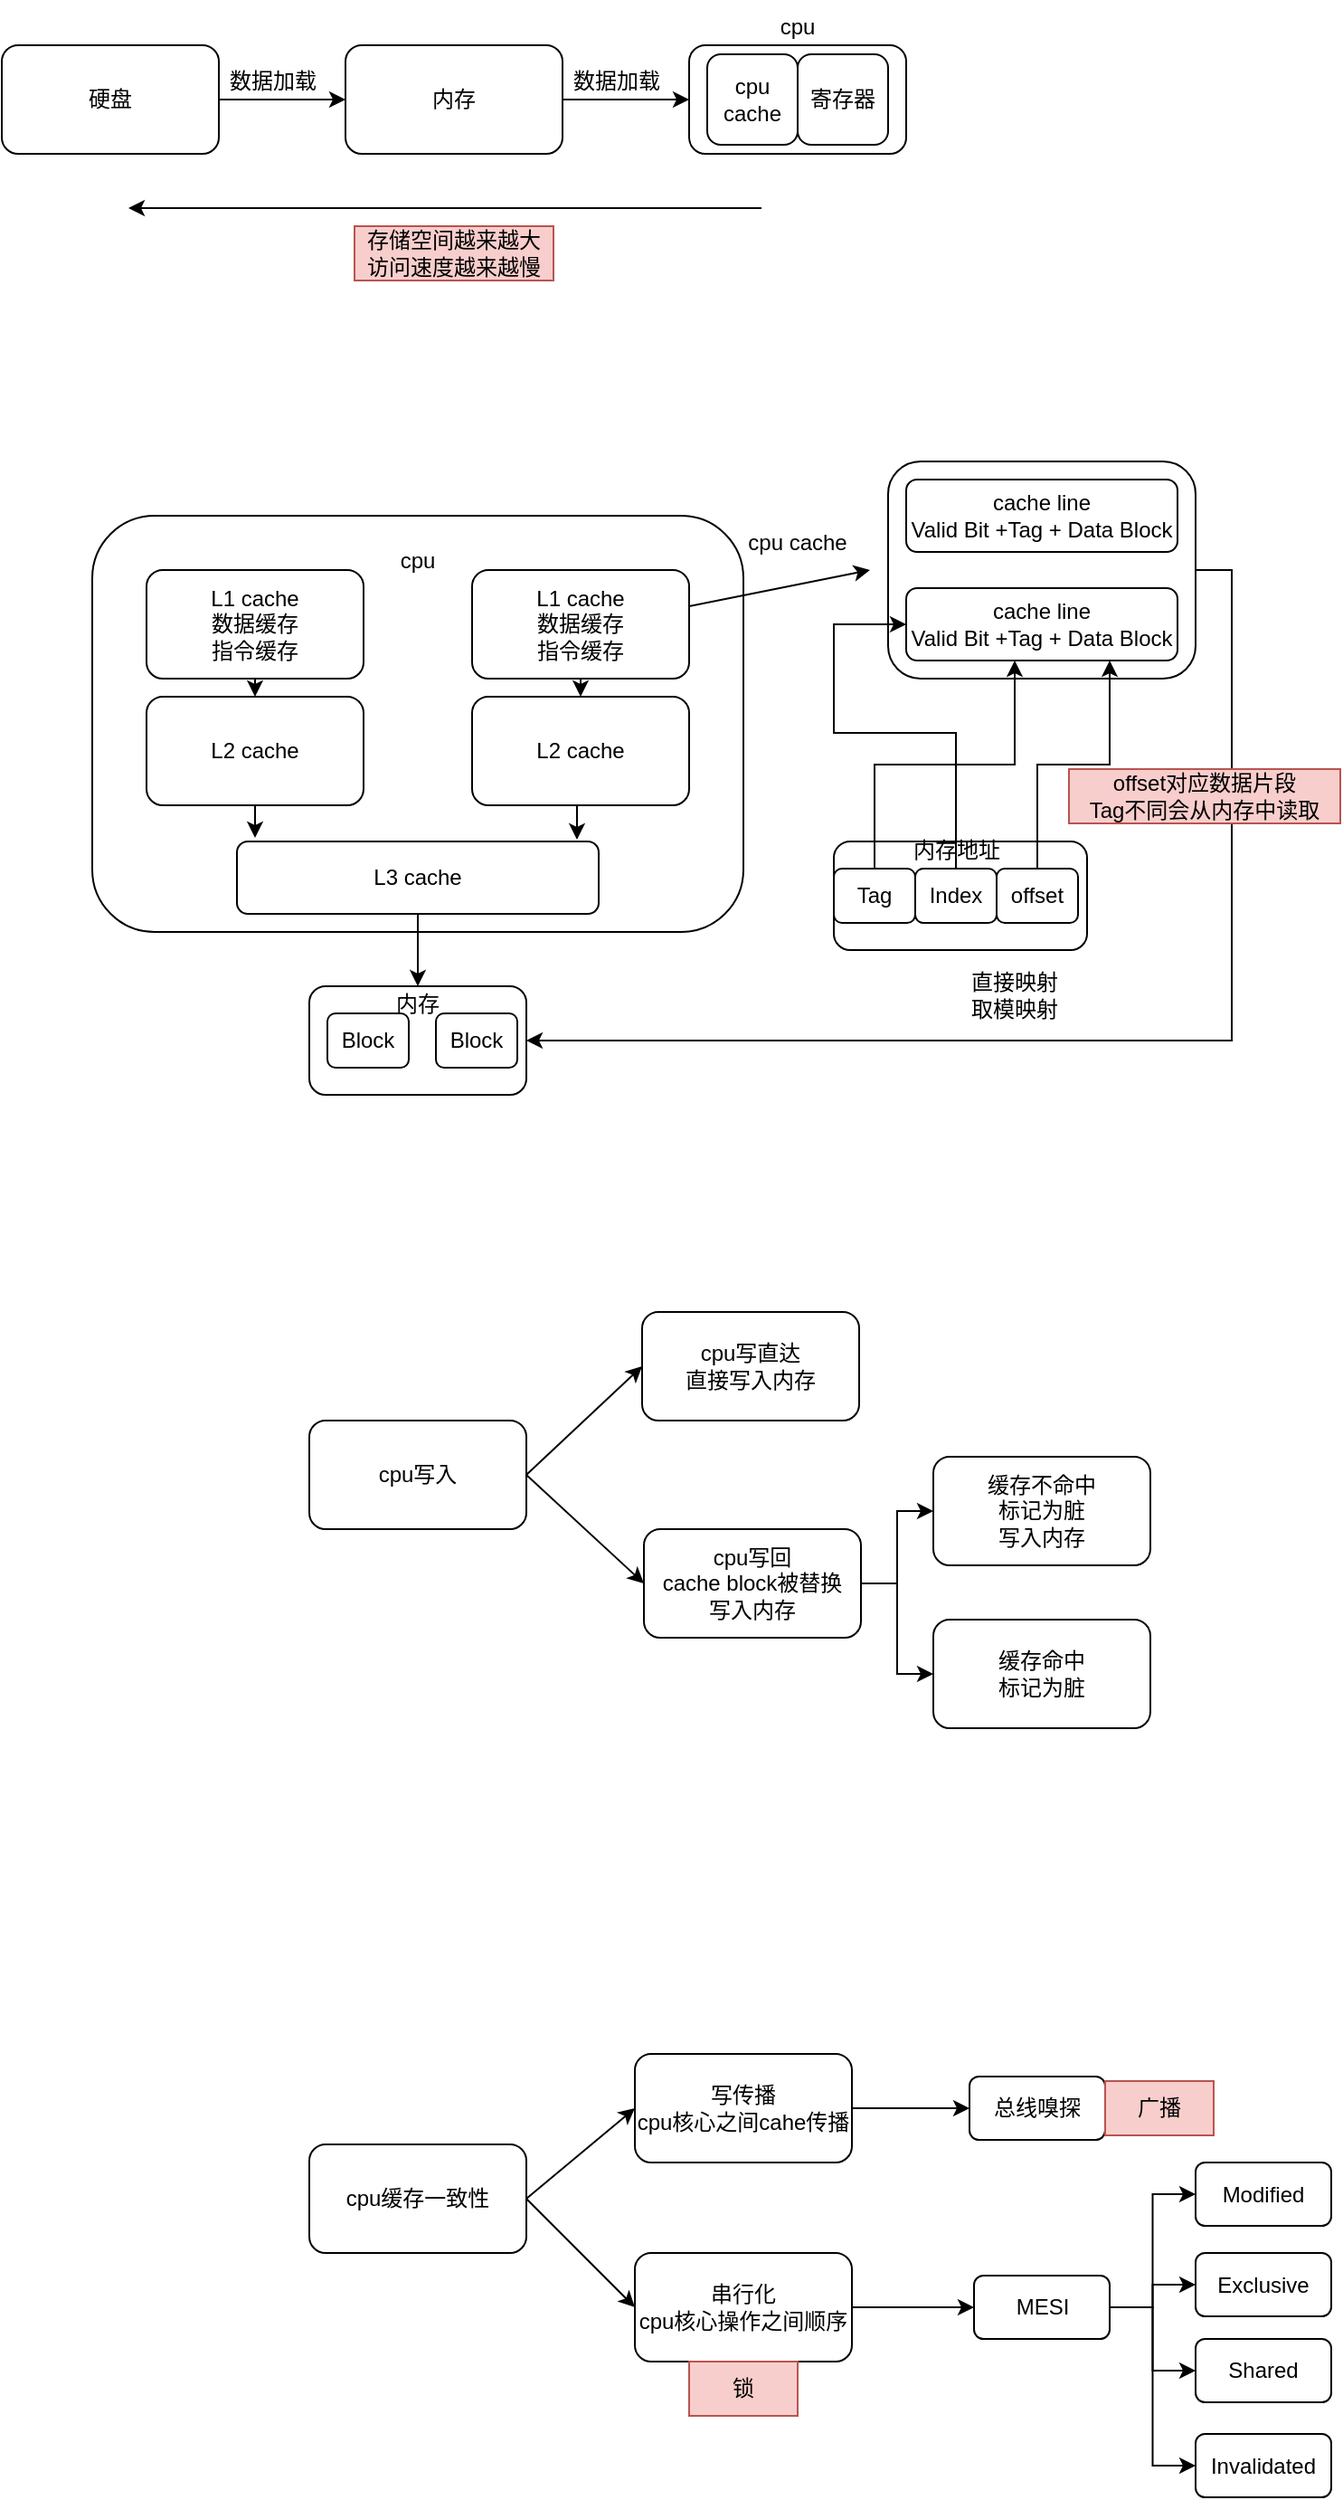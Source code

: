 <mxfile version="23.1.5" type="github">
  <diagram name="第 1 页" id="6GhYlpOtdUbrr685tgYN">
    <mxGraphModel dx="1026" dy="567" grid="1" gridSize="10" guides="1" tooltips="1" connect="1" arrows="1" fold="1" page="1" pageScale="1" pageWidth="827" pageHeight="1169" math="0" shadow="0">
      <root>
        <mxCell id="0" />
        <mxCell id="1" parent="0" />
        <mxCell id="o6KGrHuKZrv0jcu_rj-v-7" style="edgeStyle=orthogonalEdgeStyle;rounded=0;orthogonalLoop=1;jettySize=auto;html=1;exitX=1;exitY=0.5;exitDx=0;exitDy=0;" edge="1" parent="1" source="o6KGrHuKZrv0jcu_rj-v-1" target="o6KGrHuKZrv0jcu_rj-v-2">
          <mxGeometry relative="1" as="geometry" />
        </mxCell>
        <mxCell id="o6KGrHuKZrv0jcu_rj-v-1" value="硬盘" style="rounded=1;whiteSpace=wrap;html=1;" vertex="1" parent="1">
          <mxGeometry x="60" y="70" width="120" height="60" as="geometry" />
        </mxCell>
        <mxCell id="o6KGrHuKZrv0jcu_rj-v-9" style="edgeStyle=orthogonalEdgeStyle;rounded=0;orthogonalLoop=1;jettySize=auto;html=1;exitX=1;exitY=0.5;exitDx=0;exitDy=0;entryX=0;entryY=0.5;entryDx=0;entryDy=0;" edge="1" parent="1" source="o6KGrHuKZrv0jcu_rj-v-2" target="o6KGrHuKZrv0jcu_rj-v-3">
          <mxGeometry relative="1" as="geometry" />
        </mxCell>
        <mxCell id="o6KGrHuKZrv0jcu_rj-v-2" value="内存" style="rounded=1;whiteSpace=wrap;html=1;" vertex="1" parent="1">
          <mxGeometry x="250" y="70" width="120" height="60" as="geometry" />
        </mxCell>
        <mxCell id="o6KGrHuKZrv0jcu_rj-v-3" value="" style="rounded=1;whiteSpace=wrap;html=1;" vertex="1" parent="1">
          <mxGeometry x="440" y="70" width="120" height="60" as="geometry" />
        </mxCell>
        <mxCell id="o6KGrHuKZrv0jcu_rj-v-4" value="cpu&lt;br&gt;cache" style="rounded=1;whiteSpace=wrap;html=1;" vertex="1" parent="1">
          <mxGeometry x="450" y="75" width="50" height="50" as="geometry" />
        </mxCell>
        <mxCell id="o6KGrHuKZrv0jcu_rj-v-5" value="寄存器" style="rounded=1;whiteSpace=wrap;html=1;" vertex="1" parent="1">
          <mxGeometry x="500" y="75" width="50" height="50" as="geometry" />
        </mxCell>
        <mxCell id="o6KGrHuKZrv0jcu_rj-v-6" value="cpu" style="text;html=1;align=center;verticalAlign=middle;whiteSpace=wrap;rounded=0;" vertex="1" parent="1">
          <mxGeometry x="470" y="45" width="60" height="30" as="geometry" />
        </mxCell>
        <mxCell id="o6KGrHuKZrv0jcu_rj-v-8" value="数据加载" style="text;html=1;align=center;verticalAlign=middle;whiteSpace=wrap;rounded=0;" vertex="1" parent="1">
          <mxGeometry x="180" y="75" width="60" height="30" as="geometry" />
        </mxCell>
        <mxCell id="o6KGrHuKZrv0jcu_rj-v-10" value="数据加载" style="text;html=1;align=center;verticalAlign=middle;whiteSpace=wrap;rounded=0;" vertex="1" parent="1">
          <mxGeometry x="370" y="75" width="60" height="30" as="geometry" />
        </mxCell>
        <mxCell id="o6KGrHuKZrv0jcu_rj-v-13" value="" style="endArrow=classic;html=1;rounded=0;" edge="1" parent="1">
          <mxGeometry width="50" height="50" relative="1" as="geometry">
            <mxPoint x="480" y="160" as="sourcePoint" />
            <mxPoint x="130" y="160" as="targetPoint" />
          </mxGeometry>
        </mxCell>
        <mxCell id="o6KGrHuKZrv0jcu_rj-v-14" value="存储空间越来越大&lt;br&gt;访问速度越来越慢" style="text;html=1;align=center;verticalAlign=middle;whiteSpace=wrap;rounded=0;fillColor=#f8cecc;strokeColor=#b85450;" vertex="1" parent="1">
          <mxGeometry x="255" y="170" width="110" height="30" as="geometry" />
        </mxCell>
        <mxCell id="o6KGrHuKZrv0jcu_rj-v-15" value="" style="rounded=1;whiteSpace=wrap;html=1;" vertex="1" parent="1">
          <mxGeometry x="110" y="330" width="360" height="230" as="geometry" />
        </mxCell>
        <mxCell id="o6KGrHuKZrv0jcu_rj-v-21" style="edgeStyle=orthogonalEdgeStyle;rounded=0;orthogonalLoop=1;jettySize=auto;html=1;exitX=0.5;exitY=1;exitDx=0;exitDy=0;entryX=0.5;entryY=0;entryDx=0;entryDy=0;" edge="1" parent="1" source="o6KGrHuKZrv0jcu_rj-v-16" target="o6KGrHuKZrv0jcu_rj-v-18">
          <mxGeometry relative="1" as="geometry" />
        </mxCell>
        <mxCell id="o6KGrHuKZrv0jcu_rj-v-16" value="L1 cache&lt;br&gt;数据缓存&lt;br&gt;指令缓存" style="rounded=1;whiteSpace=wrap;html=1;" vertex="1" parent="1">
          <mxGeometry x="140" y="360" width="120" height="60" as="geometry" />
        </mxCell>
        <mxCell id="o6KGrHuKZrv0jcu_rj-v-22" style="edgeStyle=orthogonalEdgeStyle;rounded=0;orthogonalLoop=1;jettySize=auto;html=1;exitX=0.5;exitY=1;exitDx=0;exitDy=0;entryX=0.5;entryY=0;entryDx=0;entryDy=0;" edge="1" parent="1" source="o6KGrHuKZrv0jcu_rj-v-17" target="o6KGrHuKZrv0jcu_rj-v-19">
          <mxGeometry relative="1" as="geometry" />
        </mxCell>
        <mxCell id="o6KGrHuKZrv0jcu_rj-v-17" value="L1 cache&lt;br&gt;数据缓存&lt;br&gt;指令缓存" style="rounded=1;whiteSpace=wrap;html=1;" vertex="1" parent="1">
          <mxGeometry x="320" y="360" width="120" height="60" as="geometry" />
        </mxCell>
        <mxCell id="o6KGrHuKZrv0jcu_rj-v-18" value="L2 cache" style="rounded=1;whiteSpace=wrap;html=1;" vertex="1" parent="1">
          <mxGeometry x="140" y="430" width="120" height="60" as="geometry" />
        </mxCell>
        <mxCell id="o6KGrHuKZrv0jcu_rj-v-19" value="L2 cache" style="rounded=1;whiteSpace=wrap;html=1;" vertex="1" parent="1">
          <mxGeometry x="320" y="430" width="120" height="60" as="geometry" />
        </mxCell>
        <mxCell id="o6KGrHuKZrv0jcu_rj-v-32" style="edgeStyle=orthogonalEdgeStyle;rounded=0;orthogonalLoop=1;jettySize=auto;html=1;exitX=0.5;exitY=1;exitDx=0;exitDy=0;" edge="1" parent="1" source="o6KGrHuKZrv0jcu_rj-v-20">
          <mxGeometry relative="1" as="geometry">
            <mxPoint x="290" y="590" as="targetPoint" />
          </mxGeometry>
        </mxCell>
        <mxCell id="o6KGrHuKZrv0jcu_rj-v-20" value="L3 cache" style="rounded=1;whiteSpace=wrap;html=1;" vertex="1" parent="1">
          <mxGeometry x="190" y="510" width="200" height="40" as="geometry" />
        </mxCell>
        <mxCell id="o6KGrHuKZrv0jcu_rj-v-24" style="edgeStyle=orthogonalEdgeStyle;rounded=0;orthogonalLoop=1;jettySize=auto;html=1;exitX=0.5;exitY=1;exitDx=0;exitDy=0;entryX=0.05;entryY=-0.05;entryDx=0;entryDy=0;entryPerimeter=0;" edge="1" parent="1" source="o6KGrHuKZrv0jcu_rj-v-18" target="o6KGrHuKZrv0jcu_rj-v-20">
          <mxGeometry relative="1" as="geometry" />
        </mxCell>
        <mxCell id="o6KGrHuKZrv0jcu_rj-v-31" style="edgeStyle=orthogonalEdgeStyle;rounded=0;orthogonalLoop=1;jettySize=auto;html=1;exitX=0.5;exitY=1;exitDx=0;exitDy=0;entryX=0.94;entryY=-0.025;entryDx=0;entryDy=0;entryPerimeter=0;" edge="1" parent="1" source="o6KGrHuKZrv0jcu_rj-v-19" target="o6KGrHuKZrv0jcu_rj-v-20">
          <mxGeometry relative="1" as="geometry" />
        </mxCell>
        <mxCell id="o6KGrHuKZrv0jcu_rj-v-33" value="" style="rounded=1;whiteSpace=wrap;html=1;" vertex="1" parent="1">
          <mxGeometry x="230" y="590" width="120" height="60" as="geometry" />
        </mxCell>
        <mxCell id="o6KGrHuKZrv0jcu_rj-v-34" value="cpu" style="text;html=1;align=center;verticalAlign=middle;whiteSpace=wrap;rounded=0;" vertex="1" parent="1">
          <mxGeometry x="260" y="340" width="60" height="30" as="geometry" />
        </mxCell>
        <mxCell id="o6KGrHuKZrv0jcu_rj-v-40" style="edgeStyle=orthogonalEdgeStyle;rounded=0;orthogonalLoop=1;jettySize=auto;html=1;exitX=1;exitY=0.5;exitDx=0;exitDy=0;entryX=1;entryY=0.5;entryDx=0;entryDy=0;" edge="1" parent="1" source="o6KGrHuKZrv0jcu_rj-v-35" target="o6KGrHuKZrv0jcu_rj-v-33">
          <mxGeometry relative="1" as="geometry" />
        </mxCell>
        <mxCell id="o6KGrHuKZrv0jcu_rj-v-35" value="" style="rounded=1;whiteSpace=wrap;html=1;" vertex="1" parent="1">
          <mxGeometry x="550" y="300" width="170" height="120" as="geometry" />
        </mxCell>
        <mxCell id="o6KGrHuKZrv0jcu_rj-v-36" value="cache line&lt;br&gt;Valid Bit +Tag + Data Block" style="rounded=1;whiteSpace=wrap;html=1;" vertex="1" parent="1">
          <mxGeometry x="560" y="310" width="150" height="40" as="geometry" />
        </mxCell>
        <mxCell id="o6KGrHuKZrv0jcu_rj-v-38" value="" style="endArrow=classic;html=1;rounded=0;" edge="1" parent="1">
          <mxGeometry width="50" height="50" relative="1" as="geometry">
            <mxPoint x="440" y="380" as="sourcePoint" />
            <mxPoint x="540" y="360" as="targetPoint" />
          </mxGeometry>
        </mxCell>
        <mxCell id="o6KGrHuKZrv0jcu_rj-v-39" value="cpu cache" style="text;html=1;align=center;verticalAlign=middle;whiteSpace=wrap;rounded=0;" vertex="1" parent="1">
          <mxGeometry x="470" y="330" width="60" height="30" as="geometry" />
        </mxCell>
        <mxCell id="o6KGrHuKZrv0jcu_rj-v-41" value="直接映射&lt;br&gt;取模映射" style="text;html=1;align=center;verticalAlign=middle;whiteSpace=wrap;rounded=0;" vertex="1" parent="1">
          <mxGeometry x="590" y="580" width="60" height="30" as="geometry" />
        </mxCell>
        <mxCell id="o6KGrHuKZrv0jcu_rj-v-42" value="Block" style="rounded=1;whiteSpace=wrap;html=1;" vertex="1" parent="1">
          <mxGeometry x="240" y="605" width="45" height="30" as="geometry" />
        </mxCell>
        <mxCell id="o6KGrHuKZrv0jcu_rj-v-43" value="Block" style="rounded=1;whiteSpace=wrap;html=1;" vertex="1" parent="1">
          <mxGeometry x="300" y="605" width="45" height="30" as="geometry" />
        </mxCell>
        <mxCell id="o6KGrHuKZrv0jcu_rj-v-44" value="cache line&lt;br&gt;Valid Bit +Tag + Data Block" style="rounded=1;whiteSpace=wrap;html=1;" vertex="1" parent="1">
          <mxGeometry x="560" y="370" width="150" height="40" as="geometry" />
        </mxCell>
        <mxCell id="o6KGrHuKZrv0jcu_rj-v-45" value="" style="rounded=1;whiteSpace=wrap;html=1;" vertex="1" parent="1">
          <mxGeometry x="520" y="510" width="140" height="60" as="geometry" />
        </mxCell>
        <mxCell id="o6KGrHuKZrv0jcu_rj-v-46" value="Tag" style="rounded=1;whiteSpace=wrap;html=1;" vertex="1" parent="1">
          <mxGeometry x="520" y="525" width="45" height="30" as="geometry" />
        </mxCell>
        <mxCell id="o6KGrHuKZrv0jcu_rj-v-51" style="edgeStyle=orthogonalEdgeStyle;rounded=0;orthogonalLoop=1;jettySize=auto;html=1;exitX=0.5;exitY=0;exitDx=0;exitDy=0;entryX=0;entryY=0.5;entryDx=0;entryDy=0;" edge="1" parent="1" source="o6KGrHuKZrv0jcu_rj-v-47" target="o6KGrHuKZrv0jcu_rj-v-44">
          <mxGeometry relative="1" as="geometry">
            <Array as="points">
              <mxPoint x="588" y="450" />
              <mxPoint x="520" y="450" />
              <mxPoint x="520" y="390" />
            </Array>
          </mxGeometry>
        </mxCell>
        <mxCell id="o6KGrHuKZrv0jcu_rj-v-47" value="Index" style="rounded=1;whiteSpace=wrap;html=1;" vertex="1" parent="1">
          <mxGeometry x="565" y="525" width="45" height="30" as="geometry" />
        </mxCell>
        <mxCell id="o6KGrHuKZrv0jcu_rj-v-52" style="edgeStyle=orthogonalEdgeStyle;rounded=0;orthogonalLoop=1;jettySize=auto;html=1;exitX=0.5;exitY=0;exitDx=0;exitDy=0;entryX=0.75;entryY=1;entryDx=0;entryDy=0;" edge="1" parent="1" source="o6KGrHuKZrv0jcu_rj-v-48" target="o6KGrHuKZrv0jcu_rj-v-44">
          <mxGeometry relative="1" as="geometry" />
        </mxCell>
        <mxCell id="o6KGrHuKZrv0jcu_rj-v-48" value="offset" style="rounded=1;whiteSpace=wrap;html=1;" vertex="1" parent="1">
          <mxGeometry x="610" y="525" width="45" height="30" as="geometry" />
        </mxCell>
        <mxCell id="o6KGrHuKZrv0jcu_rj-v-50" style="edgeStyle=orthogonalEdgeStyle;rounded=0;orthogonalLoop=1;jettySize=auto;html=1;exitX=0.5;exitY=0;exitDx=0;exitDy=0;entryX=0.4;entryY=1;entryDx=0;entryDy=0;entryPerimeter=0;" edge="1" parent="1" source="o6KGrHuKZrv0jcu_rj-v-46" target="o6KGrHuKZrv0jcu_rj-v-44">
          <mxGeometry relative="1" as="geometry" />
        </mxCell>
        <mxCell id="o6KGrHuKZrv0jcu_rj-v-54" value="offset对应数据片段&lt;br&gt;Tag不同会从内存中读取" style="text;html=1;align=center;verticalAlign=middle;whiteSpace=wrap;rounded=0;fillColor=#f8cecc;strokeColor=#b85450;" vertex="1" parent="1">
          <mxGeometry x="650" y="470" width="150" height="30" as="geometry" />
        </mxCell>
        <mxCell id="o6KGrHuKZrv0jcu_rj-v-55" value="内存" style="text;html=1;align=center;verticalAlign=middle;whiteSpace=wrap;rounded=0;" vertex="1" parent="1">
          <mxGeometry x="260" y="585" width="60" height="30" as="geometry" />
        </mxCell>
        <mxCell id="o6KGrHuKZrv0jcu_rj-v-56" value="内存地址" style="text;html=1;align=center;verticalAlign=middle;whiteSpace=wrap;rounded=0;" vertex="1" parent="1">
          <mxGeometry x="557.5" y="500" width="60" height="30" as="geometry" />
        </mxCell>
        <mxCell id="o6KGrHuKZrv0jcu_rj-v-58" value="cpu写入" style="rounded=1;whiteSpace=wrap;html=1;" vertex="1" parent="1">
          <mxGeometry x="230" y="830" width="120" height="60" as="geometry" />
        </mxCell>
        <mxCell id="o6KGrHuKZrv0jcu_rj-v-59" value="cpu写直达&lt;br&gt;直接写入内存" style="rounded=1;whiteSpace=wrap;html=1;" vertex="1" parent="1">
          <mxGeometry x="414" y="770" width="120" height="60" as="geometry" />
        </mxCell>
        <mxCell id="o6KGrHuKZrv0jcu_rj-v-66" style="edgeStyle=orthogonalEdgeStyle;rounded=0;orthogonalLoop=1;jettySize=auto;html=1;exitX=1;exitY=0.5;exitDx=0;exitDy=0;entryX=0;entryY=0.5;entryDx=0;entryDy=0;" edge="1" parent="1" source="o6KGrHuKZrv0jcu_rj-v-60" target="o6KGrHuKZrv0jcu_rj-v-61">
          <mxGeometry relative="1" as="geometry" />
        </mxCell>
        <mxCell id="o6KGrHuKZrv0jcu_rj-v-67" style="edgeStyle=orthogonalEdgeStyle;rounded=0;orthogonalLoop=1;jettySize=auto;html=1;exitX=1;exitY=0.5;exitDx=0;exitDy=0;entryX=0;entryY=0.5;entryDx=0;entryDy=0;" edge="1" parent="1" source="o6KGrHuKZrv0jcu_rj-v-60" target="o6KGrHuKZrv0jcu_rj-v-62">
          <mxGeometry relative="1" as="geometry" />
        </mxCell>
        <mxCell id="o6KGrHuKZrv0jcu_rj-v-60" value="cpu写回&lt;br&gt;cache block被替换&lt;br&gt;写入内存" style="rounded=1;whiteSpace=wrap;html=1;" vertex="1" parent="1">
          <mxGeometry x="415" y="890" width="120" height="60" as="geometry" />
        </mxCell>
        <mxCell id="o6KGrHuKZrv0jcu_rj-v-61" value="缓存不命中&lt;br&gt;标记为脏&lt;br&gt;写入内存" style="rounded=1;whiteSpace=wrap;html=1;" vertex="1" parent="1">
          <mxGeometry x="575" y="850" width="120" height="60" as="geometry" />
        </mxCell>
        <mxCell id="o6KGrHuKZrv0jcu_rj-v-62" value="缓存命中&lt;br&gt;标记为脏" style="rounded=1;whiteSpace=wrap;html=1;" vertex="1" parent="1">
          <mxGeometry x="575" y="940" width="120" height="60" as="geometry" />
        </mxCell>
        <mxCell id="o6KGrHuKZrv0jcu_rj-v-64" value="" style="endArrow=classic;html=1;rounded=0;entryX=0;entryY=0.5;entryDx=0;entryDy=0;" edge="1" parent="1" target="o6KGrHuKZrv0jcu_rj-v-59">
          <mxGeometry width="50" height="50" relative="1" as="geometry">
            <mxPoint x="350" y="860" as="sourcePoint" />
            <mxPoint x="400" y="810" as="targetPoint" />
          </mxGeometry>
        </mxCell>
        <mxCell id="o6KGrHuKZrv0jcu_rj-v-65" value="" style="endArrow=classic;html=1;rounded=0;entryX=0;entryY=0.5;entryDx=0;entryDy=0;" edge="1" parent="1" target="o6KGrHuKZrv0jcu_rj-v-60">
          <mxGeometry width="50" height="50" relative="1" as="geometry">
            <mxPoint x="350" y="860" as="sourcePoint" />
            <mxPoint x="400" y="810" as="targetPoint" />
          </mxGeometry>
        </mxCell>
        <mxCell id="o6KGrHuKZrv0jcu_rj-v-68" value="cpu缓存一致性" style="rounded=1;whiteSpace=wrap;html=1;" vertex="1" parent="1">
          <mxGeometry x="230" y="1230" width="120" height="60" as="geometry" />
        </mxCell>
        <mxCell id="o6KGrHuKZrv0jcu_rj-v-75" style="edgeStyle=orthogonalEdgeStyle;rounded=0;orthogonalLoop=1;jettySize=auto;html=1;exitX=1;exitY=0.5;exitDx=0;exitDy=0;entryX=0;entryY=0.5;entryDx=0;entryDy=0;" edge="1" parent="1" source="o6KGrHuKZrv0jcu_rj-v-69" target="o6KGrHuKZrv0jcu_rj-v-74">
          <mxGeometry relative="1" as="geometry" />
        </mxCell>
        <mxCell id="o6KGrHuKZrv0jcu_rj-v-69" value="写传播&lt;br&gt;cpu核心之间cahe传播" style="rounded=1;whiteSpace=wrap;html=1;" vertex="1" parent="1">
          <mxGeometry x="410" y="1180" width="120" height="60" as="geometry" />
        </mxCell>
        <mxCell id="o6KGrHuKZrv0jcu_rj-v-82" style="edgeStyle=orthogonalEdgeStyle;rounded=0;orthogonalLoop=1;jettySize=auto;html=1;exitX=1;exitY=0.5;exitDx=0;exitDy=0;" edge="1" parent="1" source="o6KGrHuKZrv0jcu_rj-v-70" target="o6KGrHuKZrv0jcu_rj-v-77">
          <mxGeometry relative="1" as="geometry" />
        </mxCell>
        <mxCell id="o6KGrHuKZrv0jcu_rj-v-70" value="串行化&lt;br&gt;cpu核心操作之间顺序" style="rounded=1;whiteSpace=wrap;html=1;" vertex="1" parent="1">
          <mxGeometry x="410" y="1290" width="120" height="60" as="geometry" />
        </mxCell>
        <mxCell id="o6KGrHuKZrv0jcu_rj-v-71" value="锁" style="text;html=1;align=center;verticalAlign=middle;whiteSpace=wrap;rounded=0;fillColor=#f8cecc;strokeColor=#b85450;" vertex="1" parent="1">
          <mxGeometry x="440" y="1350" width="60" height="30" as="geometry" />
        </mxCell>
        <mxCell id="o6KGrHuKZrv0jcu_rj-v-72" value="" style="endArrow=classic;html=1;rounded=0;entryX=0;entryY=0.5;entryDx=0;entryDy=0;" edge="1" parent="1" target="o6KGrHuKZrv0jcu_rj-v-69">
          <mxGeometry width="50" height="50" relative="1" as="geometry">
            <mxPoint x="350" y="1260" as="sourcePoint" />
            <mxPoint x="400" y="1210" as="targetPoint" />
          </mxGeometry>
        </mxCell>
        <mxCell id="o6KGrHuKZrv0jcu_rj-v-73" value="" style="endArrow=classic;html=1;rounded=0;entryX=0;entryY=0.5;entryDx=0;entryDy=0;" edge="1" parent="1" target="o6KGrHuKZrv0jcu_rj-v-70">
          <mxGeometry width="50" height="50" relative="1" as="geometry">
            <mxPoint x="350" y="1260" as="sourcePoint" />
            <mxPoint x="400" y="1210" as="targetPoint" />
          </mxGeometry>
        </mxCell>
        <mxCell id="o6KGrHuKZrv0jcu_rj-v-74" value="总线嗅探" style="rounded=1;whiteSpace=wrap;html=1;" vertex="1" parent="1">
          <mxGeometry x="595" y="1192.5" width="75" height="35" as="geometry" />
        </mxCell>
        <mxCell id="o6KGrHuKZrv0jcu_rj-v-76" value="广播" style="text;html=1;align=center;verticalAlign=middle;whiteSpace=wrap;rounded=0;fillColor=#f8cecc;strokeColor=#b85450;" vertex="1" parent="1">
          <mxGeometry x="670" y="1195" width="60" height="30" as="geometry" />
        </mxCell>
        <mxCell id="o6KGrHuKZrv0jcu_rj-v-84" style="edgeStyle=orthogonalEdgeStyle;rounded=0;orthogonalLoop=1;jettySize=auto;html=1;exitX=1;exitY=0.5;exitDx=0;exitDy=0;entryX=0;entryY=0.5;entryDx=0;entryDy=0;" edge="1" parent="1" source="o6KGrHuKZrv0jcu_rj-v-77" target="o6KGrHuKZrv0jcu_rj-v-78">
          <mxGeometry relative="1" as="geometry" />
        </mxCell>
        <mxCell id="o6KGrHuKZrv0jcu_rj-v-85" style="edgeStyle=orthogonalEdgeStyle;rounded=0;orthogonalLoop=1;jettySize=auto;html=1;exitX=1;exitY=0.5;exitDx=0;exitDy=0;entryX=0;entryY=0.5;entryDx=0;entryDy=0;" edge="1" parent="1" source="o6KGrHuKZrv0jcu_rj-v-77" target="o6KGrHuKZrv0jcu_rj-v-79">
          <mxGeometry relative="1" as="geometry" />
        </mxCell>
        <mxCell id="o6KGrHuKZrv0jcu_rj-v-86" style="edgeStyle=orthogonalEdgeStyle;rounded=0;orthogonalLoop=1;jettySize=auto;html=1;exitX=1;exitY=0.5;exitDx=0;exitDy=0;entryX=0;entryY=0.5;entryDx=0;entryDy=0;" edge="1" parent="1" source="o6KGrHuKZrv0jcu_rj-v-77" target="o6KGrHuKZrv0jcu_rj-v-80">
          <mxGeometry relative="1" as="geometry" />
        </mxCell>
        <mxCell id="o6KGrHuKZrv0jcu_rj-v-87" style="edgeStyle=orthogonalEdgeStyle;rounded=0;orthogonalLoop=1;jettySize=auto;html=1;exitX=1;exitY=0.5;exitDx=0;exitDy=0;entryX=0;entryY=0.5;entryDx=0;entryDy=0;" edge="1" parent="1" source="o6KGrHuKZrv0jcu_rj-v-77" target="o6KGrHuKZrv0jcu_rj-v-81">
          <mxGeometry relative="1" as="geometry" />
        </mxCell>
        <mxCell id="o6KGrHuKZrv0jcu_rj-v-77" value="MESI" style="rounded=1;whiteSpace=wrap;html=1;" vertex="1" parent="1">
          <mxGeometry x="597.5" y="1302.5" width="75" height="35" as="geometry" />
        </mxCell>
        <mxCell id="o6KGrHuKZrv0jcu_rj-v-78" value="Modified" style="rounded=1;whiteSpace=wrap;html=1;" vertex="1" parent="1">
          <mxGeometry x="720" y="1240" width="75" height="35" as="geometry" />
        </mxCell>
        <mxCell id="o6KGrHuKZrv0jcu_rj-v-79" value="Exclusive" style="rounded=1;whiteSpace=wrap;html=1;" vertex="1" parent="1">
          <mxGeometry x="720" y="1290" width="75" height="35" as="geometry" />
        </mxCell>
        <mxCell id="o6KGrHuKZrv0jcu_rj-v-80" value="Shared" style="rounded=1;whiteSpace=wrap;html=1;" vertex="1" parent="1">
          <mxGeometry x="720" y="1337.5" width="75" height="35" as="geometry" />
        </mxCell>
        <mxCell id="o6KGrHuKZrv0jcu_rj-v-81" value="Invalidated" style="rounded=1;whiteSpace=wrap;html=1;" vertex="1" parent="1">
          <mxGeometry x="720" y="1390" width="75" height="35" as="geometry" />
        </mxCell>
      </root>
    </mxGraphModel>
  </diagram>
</mxfile>
